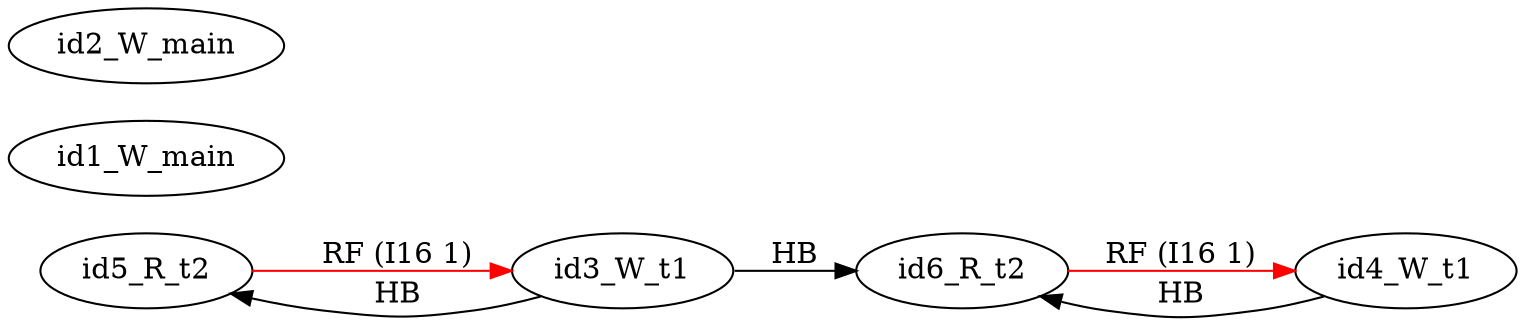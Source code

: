 digraph memory_model {
rankdir=LR;
splines=true; esep=0.5;
id5_R_t2 -> id3_W_t1 [label = "RF (I16 1)", color="red"];
id6_R_t2 -> id4_W_t1 [label = "RF (I16 1)", color="red"];
id3_W_t1 -> id5_R_t2 [label = "HB", color="black"];
id3_W_t1 -> id6_R_t2 [label = "HB", color="black"];
id4_W_t1 -> id6_R_t2 [label = "HB", color="black"];
id1_W_main [pos="2.5,4!"]
id2_W_main [pos="2.5,2!"]
id3_W_t1 [pos="0,0!"]
id4_W_t1 [pos="0,-2!"]
id5_R_t2 [pos="5,0!"]
id6_R_t2 [pos="5,-2!"]
}